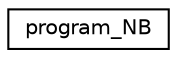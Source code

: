 digraph "Иерархия классов. Графический вид."
{
 // LATEX_PDF_SIZE
  edge [fontname="Helvetica",fontsize="10",labelfontname="Helvetica",labelfontsize="10"];
  node [fontname="Helvetica",fontsize="10",shape=record];
  rankdir="LR";
  Node0 [label="program_NB",height=0.2,width=0.4,color="black", fillcolor="white", style="filled",URL="$classprogram__NB.html",tooltip=" "];
}
